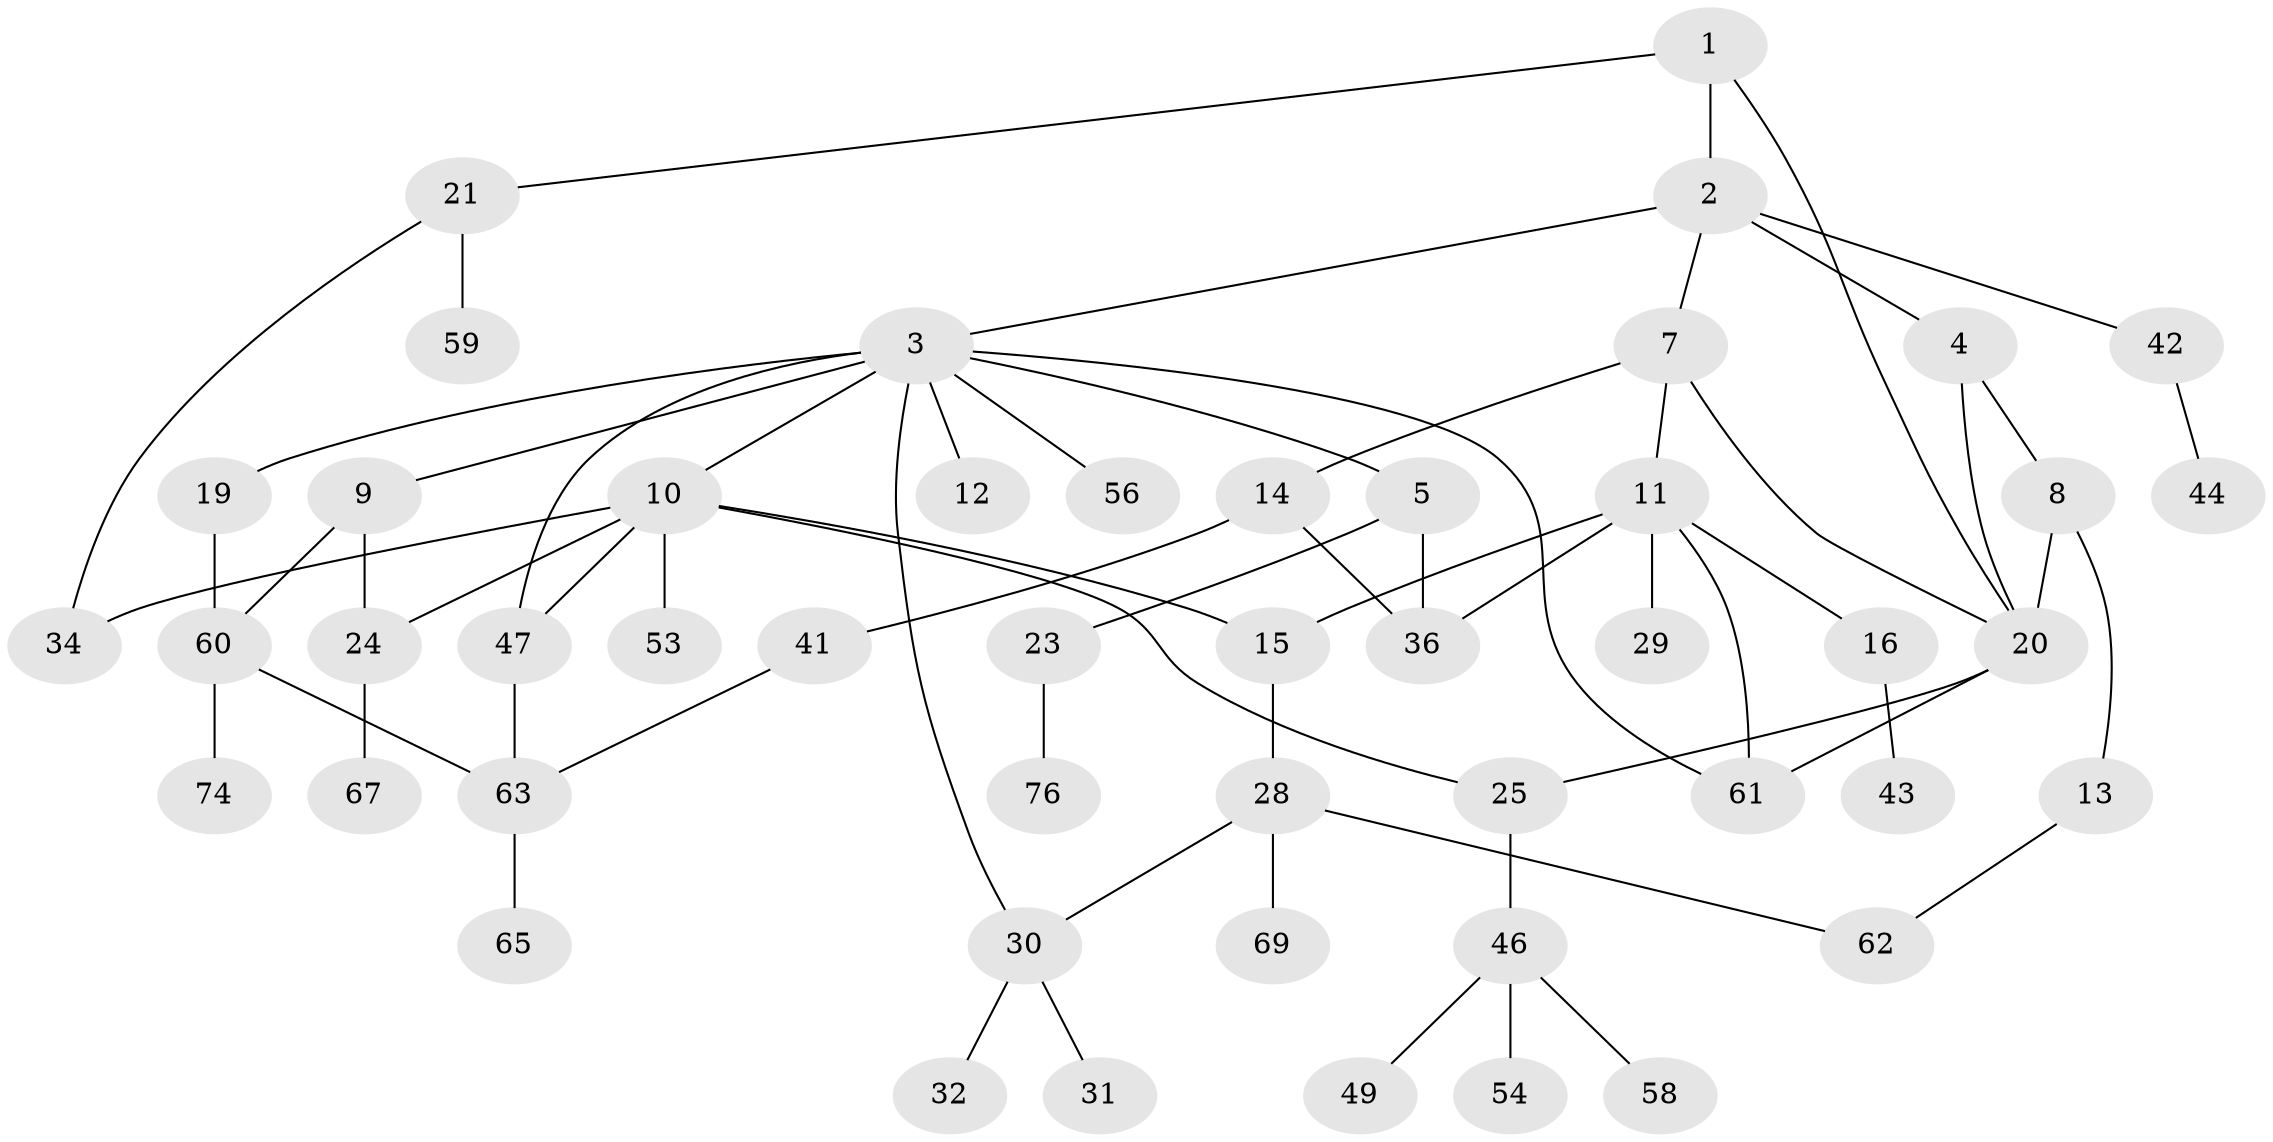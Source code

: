 // Generated by graph-tools (version 1.1) at 2025/51/02/27/25 19:51:40]
// undirected, 49 vertices, 65 edges
graph export_dot {
graph [start="1"]
  node [color=gray90,style=filled];
  1 [super="+17"];
  2 [super="+71"];
  3 [super="+6"];
  4 [super="+77"];
  5 [super="+33"];
  7;
  8 [super="+45"];
  9 [super="+75"];
  10 [super="+18"];
  11 [super="+55"];
  12 [super="+52"];
  13 [super="+57"];
  14 [super="+66"];
  15 [super="+37"];
  16;
  19 [super="+22"];
  20 [super="+26"];
  21 [super="+35"];
  23;
  24 [super="+27"];
  25 [super="+38"];
  28 [super="+39"];
  29;
  30 [super="+40"];
  31;
  32;
  34;
  36 [super="+51"];
  41;
  42 [super="+72"];
  43 [super="+50"];
  44;
  46 [super="+48"];
  47 [super="+64"];
  49;
  53;
  54;
  56;
  58;
  59;
  60 [super="+70"];
  61 [super="+68"];
  62;
  63 [super="+73"];
  65;
  67;
  69;
  74;
  76;
  1 -- 2;
  1 -- 20;
  1 -- 21;
  2 -- 3;
  2 -- 4;
  2 -- 7;
  2 -- 42;
  3 -- 5;
  3 -- 9;
  3 -- 12;
  3 -- 19;
  3 -- 30;
  3 -- 56;
  3 -- 10;
  3 -- 47;
  3 -- 61;
  4 -- 8;
  4 -- 20;
  5 -- 23;
  5 -- 36;
  7 -- 11;
  7 -- 14;
  7 -- 20;
  8 -- 13;
  8 -- 20;
  9 -- 24;
  9 -- 60;
  10 -- 15;
  10 -- 25;
  10 -- 53;
  10 -- 47;
  10 -- 24;
  10 -- 34;
  11 -- 16;
  11 -- 29;
  11 -- 61;
  11 -- 36;
  11 -- 15;
  13 -- 62;
  14 -- 41;
  14 -- 36;
  15 -- 28;
  16 -- 43;
  19 -- 60;
  20 -- 61;
  20 -- 25;
  21 -- 59;
  21 -- 34;
  23 -- 76;
  24 -- 67;
  25 -- 46;
  28 -- 62;
  28 -- 69;
  28 -- 30;
  30 -- 31;
  30 -- 32;
  41 -- 63;
  42 -- 44;
  46 -- 54;
  46 -- 49;
  46 -- 58;
  47 -- 63;
  60 -- 74;
  60 -- 63;
  63 -- 65;
}
